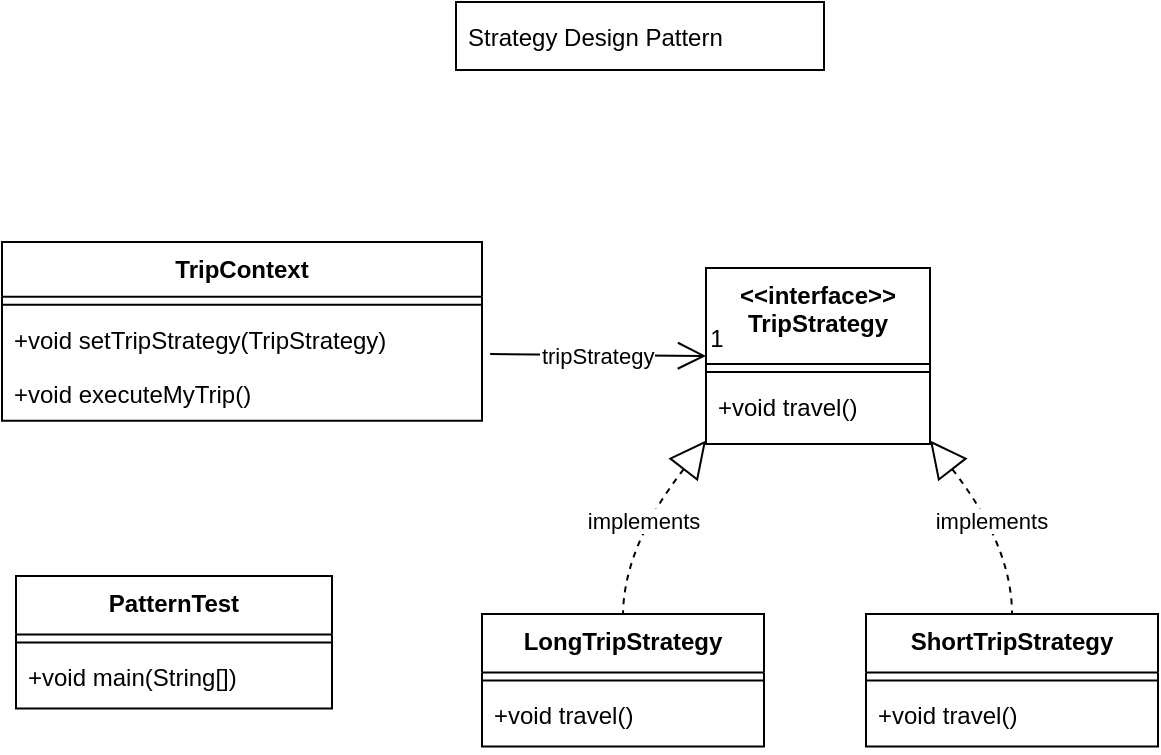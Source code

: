 <mxfile version="24.6.3" type="github">
  <diagram name="Page-1" id="l5qk0gMw7gFuL1HKVTr_">
    <mxGraphModel dx="1434" dy="764" grid="1" gridSize="10" guides="1" tooltips="1" connect="1" arrows="1" fold="1" page="1" pageScale="1" pageWidth="850" pageHeight="1100" math="0" shadow="0">
      <root>
        <mxCell id="0" />
        <mxCell id="1" parent="0" />
        <mxCell id="EXKI7uxj9aETM6JI-BED-1" value="&lt;&lt;interface&gt;&gt;&#xa;TripStrategy" style="swimlane;fontStyle=1;align=center;verticalAlign=top;childLayout=stackLayout;horizontal=1;startSize=48;horizontalStack=0;resizeParent=1;resizeParentMax=0;resizeLast=0;collapsible=0;marginBottom=0;" vertex="1" parent="1">
          <mxGeometry x="385" y="363" width="112" height="88" as="geometry" />
        </mxCell>
        <mxCell id="EXKI7uxj9aETM6JI-BED-2" style="line;strokeWidth=1;fillColor=none;align=left;verticalAlign=middle;spacingTop=-1;spacingLeft=3;spacingRight=3;rotatable=0;labelPosition=right;points=[];portConstraint=eastwest;strokeColor=inherit;" vertex="1" parent="EXKI7uxj9aETM6JI-BED-1">
          <mxGeometry y="48" width="112" height="8" as="geometry" />
        </mxCell>
        <mxCell id="EXKI7uxj9aETM6JI-BED-3" value="+void travel()" style="text;strokeColor=none;fillColor=none;align=left;verticalAlign=top;spacingLeft=4;spacingRight=4;overflow=hidden;rotatable=0;points=[[0,0.5],[1,0.5]];portConstraint=eastwest;" vertex="1" parent="EXKI7uxj9aETM6JI-BED-1">
          <mxGeometry y="56" width="112" height="32" as="geometry" />
        </mxCell>
        <mxCell id="EXKI7uxj9aETM6JI-BED-4" value="PatternTest" style="swimlane;fontStyle=1;align=center;verticalAlign=top;childLayout=stackLayout;horizontal=1;startSize=29.2;horizontalStack=0;resizeParent=1;resizeParentMax=0;resizeLast=0;collapsible=0;marginBottom=0;" vertex="1" parent="1">
          <mxGeometry x="40" y="517" width="158" height="66.2" as="geometry" />
        </mxCell>
        <mxCell id="EXKI7uxj9aETM6JI-BED-5" style="line;strokeWidth=1;fillColor=none;align=left;verticalAlign=middle;spacingTop=-1;spacingLeft=3;spacingRight=3;rotatable=0;labelPosition=right;points=[];portConstraint=eastwest;strokeColor=inherit;" vertex="1" parent="EXKI7uxj9aETM6JI-BED-4">
          <mxGeometry y="29.2" width="158" height="8" as="geometry" />
        </mxCell>
        <mxCell id="EXKI7uxj9aETM6JI-BED-6" value="+void main(String[])" style="text;strokeColor=none;fillColor=none;align=left;verticalAlign=top;spacingLeft=4;spacingRight=4;overflow=hidden;rotatable=0;points=[[0,0.5],[1,0.5]];portConstraint=eastwest;" vertex="1" parent="EXKI7uxj9aETM6JI-BED-4">
          <mxGeometry y="37.2" width="158" height="29" as="geometry" />
        </mxCell>
        <mxCell id="EXKI7uxj9aETM6JI-BED-7" value="TripContext" style="swimlane;fontStyle=1;align=center;verticalAlign=top;childLayout=stackLayout;horizontal=1;startSize=27.429;horizontalStack=0;resizeParent=1;resizeParentMax=0;resizeLast=0;collapsible=0;marginBottom=0;" vertex="1" parent="1">
          <mxGeometry x="33" y="350" width="240" height="89.429" as="geometry" />
        </mxCell>
        <mxCell id="EXKI7uxj9aETM6JI-BED-8" style="line;strokeWidth=1;fillColor=none;align=left;verticalAlign=middle;spacingTop=-1;spacingLeft=3;spacingRight=3;rotatable=0;labelPosition=right;points=[];portConstraint=eastwest;strokeColor=inherit;" vertex="1" parent="EXKI7uxj9aETM6JI-BED-7">
          <mxGeometry y="27.429" width="240" height="8" as="geometry" />
        </mxCell>
        <mxCell id="EXKI7uxj9aETM6JI-BED-9" value="+void setTripStrategy(TripStrategy)" style="text;strokeColor=none;fillColor=none;align=left;verticalAlign=top;spacingLeft=4;spacingRight=4;overflow=hidden;rotatable=0;points=[[0,0.5],[1,0.5]];portConstraint=eastwest;" vertex="1" parent="EXKI7uxj9aETM6JI-BED-7">
          <mxGeometry y="35.429" width="240" height="27" as="geometry" />
        </mxCell>
        <mxCell id="EXKI7uxj9aETM6JI-BED-10" value="+void executeMyTrip()" style="text;strokeColor=none;fillColor=none;align=left;verticalAlign=top;spacingLeft=4;spacingRight=4;overflow=hidden;rotatable=0;points=[[0,0.5],[1,0.5]];portConstraint=eastwest;" vertex="1" parent="EXKI7uxj9aETM6JI-BED-7">
          <mxGeometry y="62.429" width="240" height="27" as="geometry" />
        </mxCell>
        <mxCell id="EXKI7uxj9aETM6JI-BED-11" value="LongTripStrategy" style="swimlane;fontStyle=1;align=center;verticalAlign=top;childLayout=stackLayout;horizontal=1;startSize=29.2;horizontalStack=0;resizeParent=1;resizeParentMax=0;resizeLast=0;collapsible=0;marginBottom=0;" vertex="1" parent="1">
          <mxGeometry x="273" y="536" width="141" height="66.2" as="geometry" />
        </mxCell>
        <mxCell id="EXKI7uxj9aETM6JI-BED-12" style="line;strokeWidth=1;fillColor=none;align=left;verticalAlign=middle;spacingTop=-1;spacingLeft=3;spacingRight=3;rotatable=0;labelPosition=right;points=[];portConstraint=eastwest;strokeColor=inherit;" vertex="1" parent="EXKI7uxj9aETM6JI-BED-11">
          <mxGeometry y="29.2" width="141" height="8" as="geometry" />
        </mxCell>
        <mxCell id="EXKI7uxj9aETM6JI-BED-13" value="+void travel()" style="text;strokeColor=none;fillColor=none;align=left;verticalAlign=top;spacingLeft=4;spacingRight=4;overflow=hidden;rotatable=0;points=[[0,0.5],[1,0.5]];portConstraint=eastwest;" vertex="1" parent="EXKI7uxj9aETM6JI-BED-11">
          <mxGeometry y="37.2" width="141" height="29" as="geometry" />
        </mxCell>
        <mxCell id="EXKI7uxj9aETM6JI-BED-14" value="ShortTripStrategy" style="swimlane;fontStyle=1;align=center;verticalAlign=top;childLayout=stackLayout;horizontal=1;startSize=29.2;horizontalStack=0;resizeParent=1;resizeParentMax=0;resizeLast=0;collapsible=0;marginBottom=0;" vertex="1" parent="1">
          <mxGeometry x="465" y="536" width="146" height="66.2" as="geometry" />
        </mxCell>
        <mxCell id="EXKI7uxj9aETM6JI-BED-15" style="line;strokeWidth=1;fillColor=none;align=left;verticalAlign=middle;spacingTop=-1;spacingLeft=3;spacingRight=3;rotatable=0;labelPosition=right;points=[];portConstraint=eastwest;strokeColor=inherit;" vertex="1" parent="EXKI7uxj9aETM6JI-BED-14">
          <mxGeometry y="29.2" width="146" height="8" as="geometry" />
        </mxCell>
        <mxCell id="EXKI7uxj9aETM6JI-BED-16" value="+void travel()" style="text;strokeColor=none;fillColor=none;align=left;verticalAlign=top;spacingLeft=4;spacingRight=4;overflow=hidden;rotatable=0;points=[[0,0.5],[1,0.5]];portConstraint=eastwest;" vertex="1" parent="EXKI7uxj9aETM6JI-BED-14">
          <mxGeometry y="37.2" width="146" height="29" as="geometry" />
        </mxCell>
        <mxCell id="EXKI7uxj9aETM6JI-BED-17" value="Strategy Design Pattern " style="align=left;spacingLeft=4;" vertex="1" parent="1">
          <mxGeometry x="260" y="230" width="184" height="34" as="geometry" />
        </mxCell>
        <mxCell id="EXKI7uxj9aETM6JI-BED-18" value="tripStrategy" style="curved=1;startArrow=none;endArrow=open;endSize=12;entryX=0;entryY=0.5;rounded=0;entryDx=0;entryDy=0;exitX=1.017;exitY=0.762;exitDx=0;exitDy=0;exitPerimeter=0;" edge="1" parent="1" source="EXKI7uxj9aETM6JI-BED-9" target="EXKI7uxj9aETM6JI-BED-1">
          <mxGeometry relative="1" as="geometry">
            <Array as="points" />
            <mxPoint x="290" y="407" as="sourcePoint" />
          </mxGeometry>
        </mxCell>
        <mxCell id="EXKI7uxj9aETM6JI-BED-19" value="1" style="edgeLabel;resizable=0;labelBackgroundColor=none;fontSize=12;align=left;verticalAlign=bottom;" vertex="1" parent="EXKI7uxj9aETM6JI-BED-18">
          <mxGeometry x="1" relative="1" as="geometry" />
        </mxCell>
        <mxCell id="EXKI7uxj9aETM6JI-BED-20" value="implements" style="curved=1;dashed=1;startArrow=block;startSize=16;startFill=0;endArrow=none;exitX=0;exitY=0.98;entryX=0.5;entryY=0;rounded=0;" edge="1" parent="1" source="EXKI7uxj9aETM6JI-BED-1" target="EXKI7uxj9aETM6JI-BED-11">
          <mxGeometry relative="1" as="geometry">
            <Array as="points">
              <mxPoint x="344" y="502" />
            </Array>
          </mxGeometry>
        </mxCell>
        <mxCell id="EXKI7uxj9aETM6JI-BED-21" value="implements" style="curved=1;dashed=1;startArrow=block;startSize=16;startFill=0;endArrow=none;exitX=1;exitY=0.98;entryX=0.5;entryY=0;rounded=0;" edge="1" parent="1" source="EXKI7uxj9aETM6JI-BED-1" target="EXKI7uxj9aETM6JI-BED-14">
          <mxGeometry relative="1" as="geometry">
            <Array as="points">
              <mxPoint x="538" y="502" />
            </Array>
          </mxGeometry>
        </mxCell>
      </root>
    </mxGraphModel>
  </diagram>
</mxfile>
